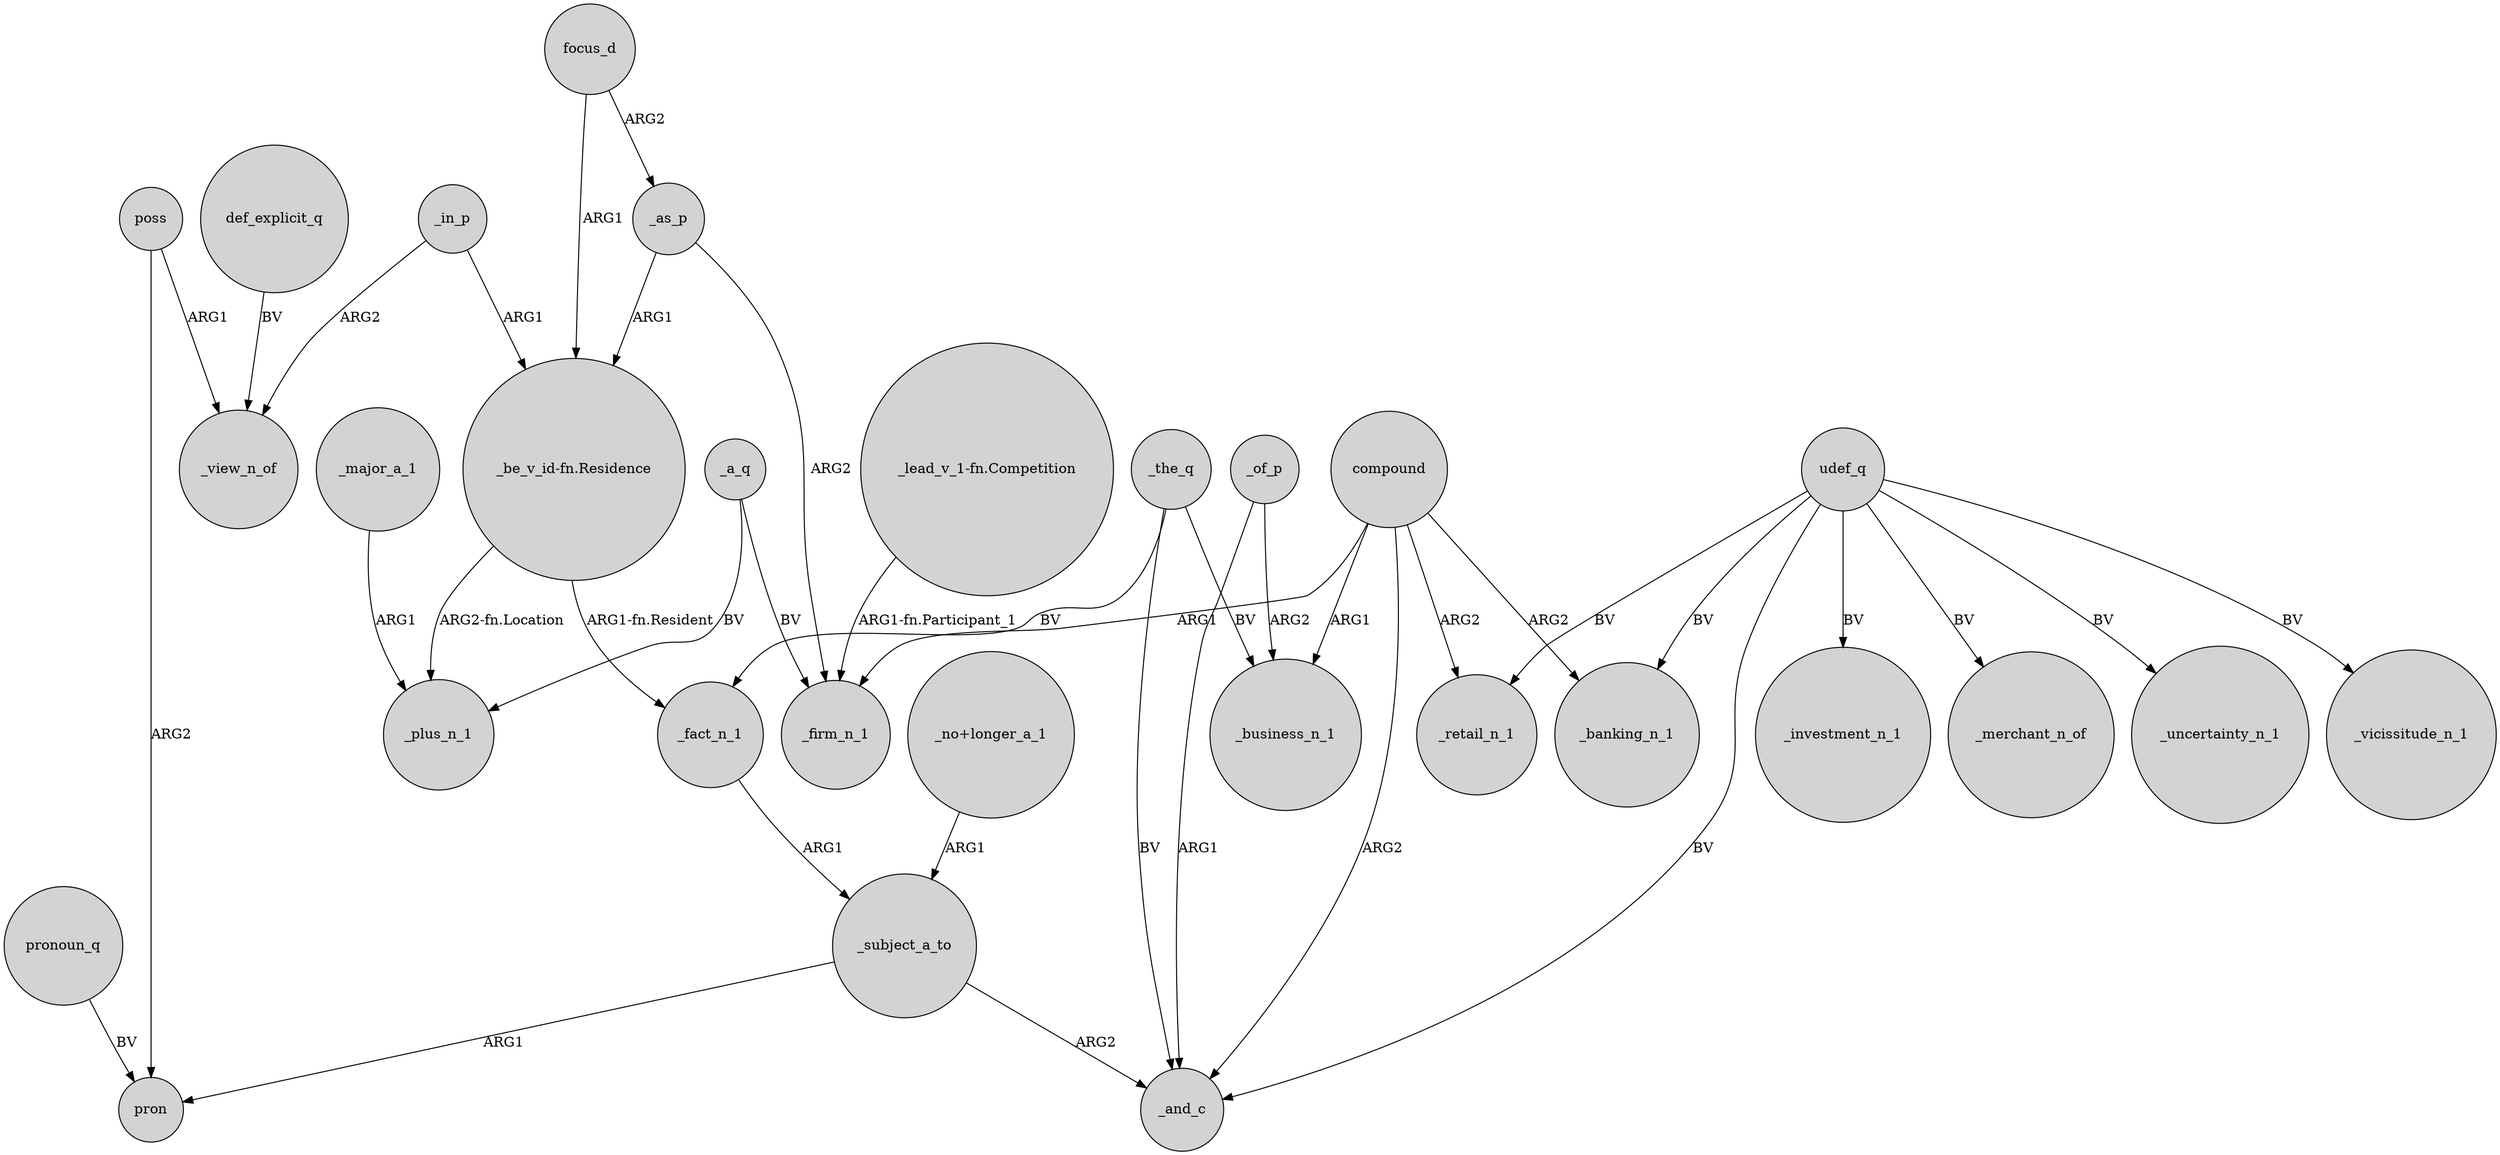 digraph {
	node [shape=circle style=filled]
	_subject_a_to -> pron [label=ARG1]
	_in_p -> "_be_v_id-fn.Residence" [label=ARG1]
	_the_q -> _and_c [label=BV]
	udef_q -> _merchant_n_of [label=BV]
	udef_q -> _uncertainty_n_1 [label=BV]
	_as_p -> _firm_n_1 [label=ARG2]
	_the_q -> _business_n_1 [label=BV]
	udef_q -> _vicissitude_n_1 [label=BV]
	_subject_a_to -> _and_c [label=ARG2]
	_a_q -> _plus_n_1 [label=BV]
	udef_q -> _and_c [label=BV]
	compound -> _and_c [label=ARG2]
	compound -> _retail_n_1 [label=ARG2]
	_of_p -> _and_c [label=ARG1]
	"_be_v_id-fn.Residence" -> _plus_n_1 [label="ARG2-fn.Location"]
	pronoun_q -> pron [label=BV]
	def_explicit_q -> _view_n_of [label=BV]
	udef_q -> _retail_n_1 [label=BV]
	poss -> pron [label=ARG2]
	"_no+longer_a_1" -> _subject_a_to [label=ARG1]
	_the_q -> _fact_n_1 [label=BV]
	_as_p -> "_be_v_id-fn.Residence" [label=ARG1]
	_major_a_1 -> _plus_n_1 [label=ARG1]
	poss -> _view_n_of [label=ARG1]
	udef_q -> _banking_n_1 [label=BV]
	compound -> _banking_n_1 [label=ARG2]
	_in_p -> _view_n_of [label=ARG2]
	udef_q -> _investment_n_1 [label=BV]
	_of_p -> _business_n_1 [label=ARG2]
	_a_q -> _firm_n_1 [label=BV]
	"_lead_v_1-fn.Competition" -> _firm_n_1 [label="ARG1-fn.Participant_1"]
	compound -> _firm_n_1 [label=ARG1]
	_fact_n_1 -> _subject_a_to [label=ARG1]
	"_be_v_id-fn.Residence" -> _fact_n_1 [label="ARG1-fn.Resident"]
	focus_d -> _as_p [label=ARG2]
	compound -> _business_n_1 [label=ARG1]
	focus_d -> "_be_v_id-fn.Residence" [label=ARG1]
}
